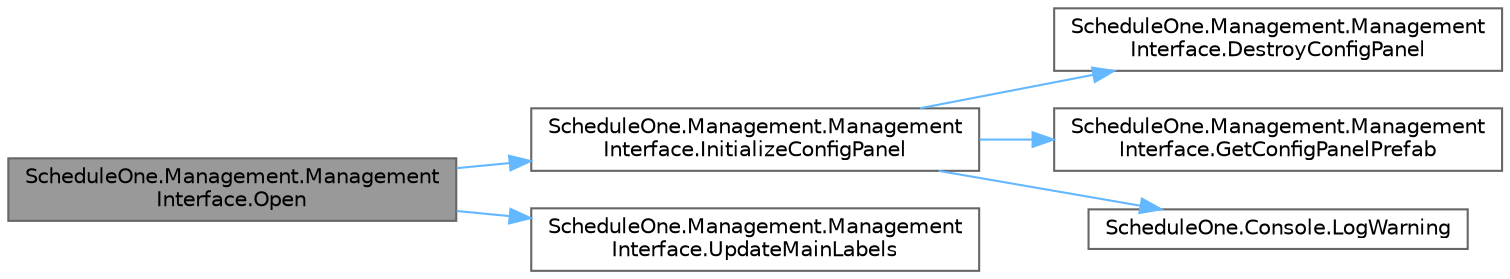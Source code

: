 digraph "ScheduleOne.Management.ManagementInterface.Open"
{
 // LATEX_PDF_SIZE
  bgcolor="transparent";
  edge [fontname=Helvetica,fontsize=10,labelfontname=Helvetica,labelfontsize=10];
  node [fontname=Helvetica,fontsize=10,shape=box,height=0.2,width=0.4];
  rankdir="LR";
  Node1 [id="Node000001",label="ScheduleOne.Management.Management\lInterface.Open",height=0.2,width=0.4,color="gray40", fillcolor="grey60", style="filled", fontcolor="black",tooltip=" "];
  Node1 -> Node2 [id="edge1_Node000001_Node000002",color="steelblue1",style="solid",tooltip=" "];
  Node2 [id="Node000002",label="ScheduleOne.Management.Management\lInterface.InitializeConfigPanel",height=0.2,width=0.4,color="grey40", fillcolor="white", style="filled",URL="$class_schedule_one_1_1_management_1_1_management_interface.html#afc16594a69dd639bd3dbddbdcf11d903",tooltip=" "];
  Node2 -> Node3 [id="edge2_Node000002_Node000003",color="steelblue1",style="solid",tooltip=" "];
  Node3 [id="Node000003",label="ScheduleOne.Management.Management\lInterface.DestroyConfigPanel",height=0.2,width=0.4,color="grey40", fillcolor="white", style="filled",URL="$class_schedule_one_1_1_management_1_1_management_interface.html#a2e01d3bb867f072e185ec6e27a809f85",tooltip=" "];
  Node2 -> Node4 [id="edge3_Node000002_Node000004",color="steelblue1",style="solid",tooltip=" "];
  Node4 [id="Node000004",label="ScheduleOne.Management.Management\lInterface.GetConfigPanelPrefab",height=0.2,width=0.4,color="grey40", fillcolor="white", style="filled",URL="$class_schedule_one_1_1_management_1_1_management_interface.html#acc4f42af9064b65654dae8ebccc9c856",tooltip=" "];
  Node2 -> Node5 [id="edge4_Node000002_Node000005",color="steelblue1",style="solid",tooltip=" "];
  Node5 [id="Node000005",label="ScheduleOne.Console.LogWarning",height=0.2,width=0.4,color="grey40", fillcolor="white", style="filled",URL="$class_schedule_one_1_1_console.html#a4af4a471d16b1029b44a8121bf41d45c",tooltip=" "];
  Node1 -> Node6 [id="edge5_Node000001_Node000006",color="steelblue1",style="solid",tooltip=" "];
  Node6 [id="Node000006",label="ScheduleOne.Management.Management\lInterface.UpdateMainLabels",height=0.2,width=0.4,color="grey40", fillcolor="white", style="filled",URL="$class_schedule_one_1_1_management_1_1_management_interface.html#a85a660e9760aa87c741cd5b68c9a69a8",tooltip=" "];
}
